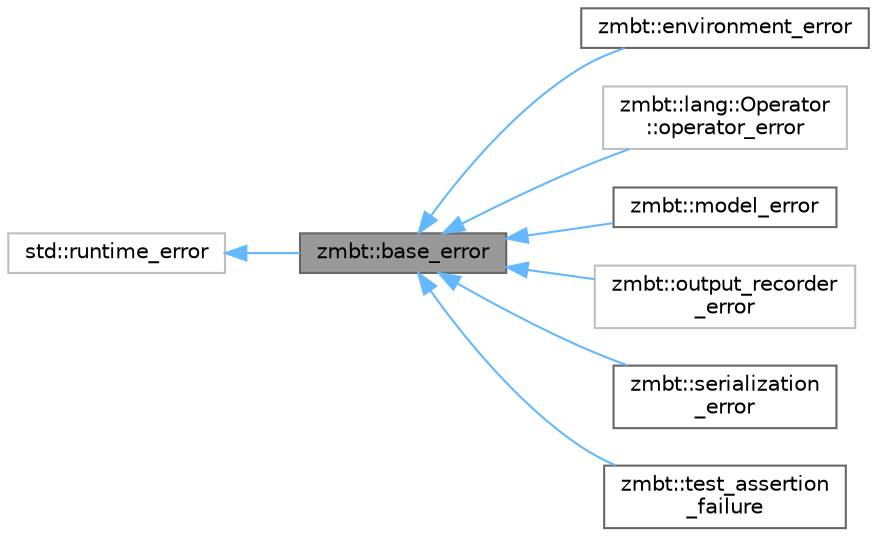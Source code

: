 digraph "zmbt::base_error"
{
 // LATEX_PDF_SIZE
  bgcolor="transparent";
  edge [fontname=Helvetica,fontsize=10,labelfontname=Helvetica,labelfontsize=10];
  node [fontname=Helvetica,fontsize=10,shape=box,height=0.2,width=0.4];
  rankdir="LR";
  Node1 [id="Node000001",label="zmbt::base_error",height=0.2,width=0.4,color="gray40", fillcolor="grey60", style="filled", fontcolor="black",tooltip="ZMBT Base exception."];
  Node2 -> Node1 [id="edge1_Node000001_Node000002",dir="back",color="steelblue1",style="solid",tooltip=" "];
  Node2 [id="Node000002",label="std::runtime_error",height=0.2,width=0.4,color="grey75", fillcolor="white", style="filled",tooltip=" "];
  Node1 -> Node3 [id="edge2_Node000001_Node000003",dir="back",color="steelblue1",style="solid",tooltip=" "];
  Node3 [id="Node000003",label="zmbt::environment_error",height=0.2,width=0.4,color="gray40", fillcolor="white", style="filled",URL="$structzmbt_1_1environment__error.html",tooltip="Test environment error."];
  Node1 -> Node4 [id="edge3_Node000001_Node000004",dir="back",color="steelblue1",style="solid",tooltip=" "];
  Node4 [id="Node000004",label="zmbt::lang::Operator\l::operator_error",height=0.2,width=0.4,color="grey75", fillcolor="white", style="filled",URL="$structzmbt_1_1lang_1_1Operator_1_1operator__error.html",tooltip=" "];
  Node1 -> Node5 [id="edge4_Node000001_Node000005",dir="back",color="steelblue1",style="solid",tooltip=" "];
  Node5 [id="Node000005",label="zmbt::model_error",height=0.2,width=0.4,color="gray40", fillcolor="white", style="filled",URL="$structzmbt_1_1model__error.html",tooltip="Model definition error."];
  Node1 -> Node6 [id="edge5_Node000001_Node000006",dir="back",color="steelblue1",style="solid",tooltip=" "];
  Node6 [id="Node000006",label="zmbt::output_recorder\l_error",height=0.2,width=0.4,color="grey75", fillcolor="white", style="filled",URL="$structzmbt_1_1output__recorder__error.html",tooltip=" "];
  Node1 -> Node7 [id="edge6_Node000001_Node000007",dir="back",color="steelblue1",style="solid",tooltip=" "];
  Node7 [id="Node000007",label="zmbt::serialization\l_error",height=0.2,width=0.4,color="gray40", fillcolor="white", style="filled",URL="$structzmbt_1_1serialization__error.html",tooltip="Failed serialization."];
  Node1 -> Node8 [id="edge7_Node000001_Node000008",dir="back",color="steelblue1",style="solid",tooltip=" "];
  Node8 [id="Node000008",label="zmbt::test_assertion\l_failure",height=0.2,width=0.4,color="gray40", fillcolor="white", style="filled",URL="$structzmbt_1_1test__assertion__failure.html",tooltip="Failed test assertion."];
}
